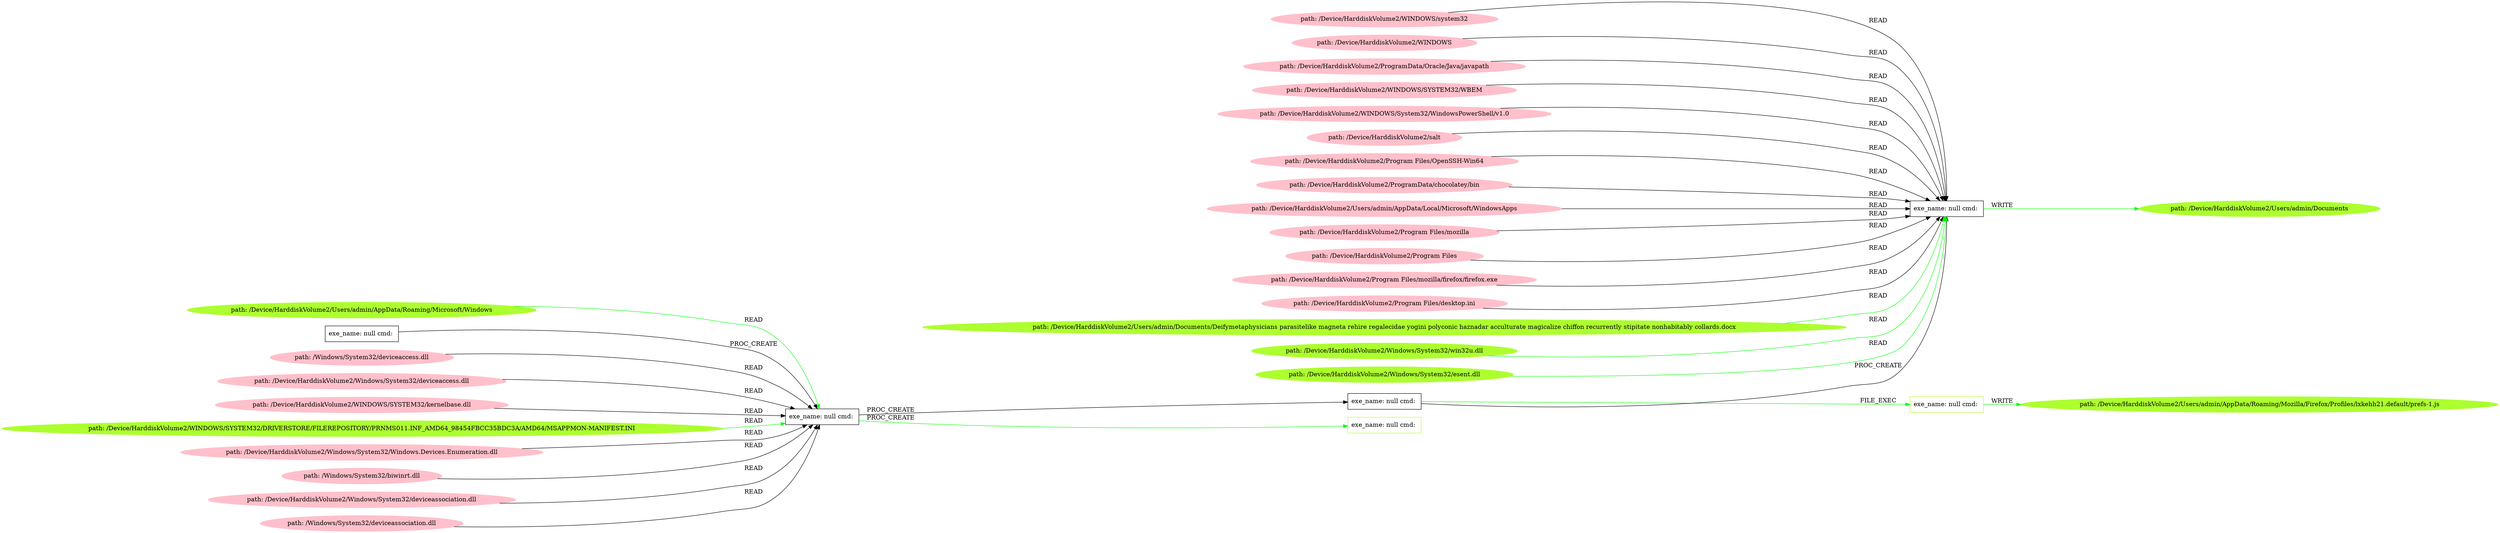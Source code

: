 digraph {
	rankdir=LR
	23 [label="exe_name: null cmd: " color=black shape=box style=solid]
	38 [label="exe_name: null cmd: " color=greenyellow shape=box style=solid]
	23 -> 38 [label=FILE_EXEC color=green]
	35 [label="path: /Device/HarddiskVolume2/Users/admin/AppData/Roaming/Microsoft/Windows" color=greenyellow shape=oval style=filled]
	19 [label="exe_name: null cmd: " color=black shape=box style=solid]
	35 -> 19 [label=READ color=green]
	27 [label="exe_name: null cmd: " color=black shape=box style=solid]
	19 [label="exe_name: null cmd: " color=black shape=box style=solid]
	27 -> 19 [label=PROC_CREATE color=black]
	28 [label="path: /Windows/System32/deviceaccess.dll" color=pink shape=oval style=filled]
	19 [label="exe_name: null cmd: " color=black shape=box style=solid]
	28 -> 19 [label=READ color=black]
	17 [label="path: /Device/HarddiskVolume2/Windows/System32/deviceaccess.dll" color=pink shape=oval style=filled]
	19 [label="exe_name: null cmd: " color=black shape=box style=solid]
	17 -> 19 [label=READ color=black]
	2 [label="path: /Device/HarddiskVolume2/WINDOWS/SYSTEM32/kernelbase.dll" color=pink shape=oval style=filled]
	19 [label="exe_name: null cmd: " color=black shape=box style=solid]
	2 -> 19 [label=READ color=black]
	36 [label="path: /Device/HarddiskVolume2/WINDOWS/SYSTEM32/DRIVERSTORE/FILEREPOSITORY/PRNMS011.INF_AMD64_98454FBCC35BDC3A/AMD64/MSAPPMON-MANIFEST.INI" color=greenyellow shape=oval style=filled]
	19 [label="exe_name: null cmd: " color=black shape=box style=solid]
	36 -> 19 [label=READ color=green]
	7 [label="path: /Device/HarddiskVolume2/Windows/System32/Windows.Devices.Enumeration.dll" color=pink shape=oval style=filled]
	19 [label="exe_name: null cmd: " color=black shape=box style=solid]
	7 -> 19 [label=READ color=black]
	11 [label="path: /Windows/System32/biwinrt.dll" color=pink shape=oval style=filled]
	19 [label="exe_name: null cmd: " color=black shape=box style=solid]
	11 -> 19 [label=READ color=black]
	14 [label="path: /Device/HarddiskVolume2/Windows/System32/deviceassociation.dll" color=pink shape=oval style=filled]
	19 [label="exe_name: null cmd: " color=black shape=box style=solid]
	14 -> 19 [label=READ color=black]
	20 [label="path: /Windows/System32/deviceassociation.dll" color=pink shape=oval style=filled]
	19 [label="exe_name: null cmd: " color=black shape=box style=solid]
	20 -> 19 [label=READ color=black]
	19 [label="exe_name: null cmd: " color=black shape=box style=solid]
	23 [label="exe_name: null cmd: " color=black shape=box style=solid]
	19 -> 23 [label=PROC_CREATE color=black]
	23 [label="exe_name: null cmd: " color=black shape=box style=solid]
	0 [label="exe_name: null cmd: " color=black shape=box style=solid]
	23 -> 0 [label=PROC_CREATE color=black]
	29 [label="path: /Device/HarddiskVolume2/WINDOWS/system32" color=pink shape=oval style=filled]
	0 [label="exe_name: null cmd: " color=black shape=box style=solid]
	29 -> 0 [label=READ color=black]
	15 [label="path: /Device/HarddiskVolume2/WINDOWS" color=pink shape=oval style=filled]
	0 [label="exe_name: null cmd: " color=black shape=box style=solid]
	15 -> 0 [label=READ color=black]
	12 [label="path: /Device/HarddiskVolume2/ProgramData/Oracle/Java/javapath" color=pink shape=oval style=filled]
	0 [label="exe_name: null cmd: " color=black shape=box style=solid]
	12 -> 0 [label=READ color=black]
	13 [label="path: /Device/HarddiskVolume2/WINDOWS/SYSTEM32/WBEM" color=pink shape=oval style=filled]
	0 [label="exe_name: null cmd: " color=black shape=box style=solid]
	13 -> 0 [label=READ color=black]
	4 [label="path: /Device/HarddiskVolume2/WINDOWS/System32/WindowsPowerShell/v1.0" color=pink shape=oval style=filled]
	0 [label="exe_name: null cmd: " color=black shape=box style=solid]
	4 -> 0 [label=READ color=black]
	25 [label="path: /Device/HarddiskVolume2/salt" color=pink shape=oval style=filled]
	0 [label="exe_name: null cmd: " color=black shape=box style=solid]
	25 -> 0 [label=READ color=black]
	26 [label="path: /Device/HarddiskVolume2/Program Files/OpenSSH-Win64" color=pink shape=oval style=filled]
	0 [label="exe_name: null cmd: " color=black shape=box style=solid]
	26 -> 0 [label=READ color=black]
	10 [label="path: /Device/HarddiskVolume2/ProgramData/chocolatey/bin" color=pink shape=oval style=filled]
	0 [label="exe_name: null cmd: " color=black shape=box style=solid]
	10 -> 0 [label=READ color=black]
	24 [label="path: /Device/HarddiskVolume2/Users/admin/AppData/Local/Microsoft/WindowsApps" color=pink shape=oval style=filled]
	0 [label="exe_name: null cmd: " color=black shape=box style=solid]
	24 -> 0 [label=READ color=black]
	3 [label="path: /Device/HarddiskVolume2/Program Files/mozilla" color=pink shape=oval style=filled]
	0 [label="exe_name: null cmd: " color=black shape=box style=solid]
	3 -> 0 [label=READ color=black]
	8 [label="path: /Device/HarddiskVolume2/Program Files" color=pink shape=oval style=filled]
	0 [label="exe_name: null cmd: " color=black shape=box style=solid]
	8 -> 0 [label=READ color=black]
	33 [label="path: /Device/HarddiskVolume2/Program Files/mozilla/firefox/firefox.exe" color=pink shape=oval style=filled]
	0 [label="exe_name: null cmd: " color=black shape=box style=solid]
	33 -> 0 [label=READ color=black]
	16 [label="path: /Device/HarddiskVolume2/Program Files/desktop.ini" color=pink shape=oval style=filled]
	0 [label="exe_name: null cmd: " color=black shape=box style=solid]
	16 -> 0 [label=READ color=black]
	40 [label="path: /Device/HarddiskVolume2/Users/admin/Documents/Deifymetaphysicians parasitelike magneta rehire regalecidae yogini polyconic haznadar acculturate magicalize chiffon recurrently stipitate nonhabitably collards.docx" color=greenyellow shape=oval style=filled]
	0 [label="exe_name: null cmd: " color=black shape=box style=solid]
	40 -> 0 [label=READ color=green]
	38 [label="exe_name: null cmd: " color=greenyellow shape=box style=solid]
	39 [label="path: /Device/HarddiskVolume2/Users/admin/AppData/Roaming/Mozilla/Firefox/Profiles/lxkehh21.default/prefs-1.js" color=greenyellow shape=oval style=filled]
	38 -> 39 [label=WRITE color=green]
	0 [label="exe_name: null cmd: " color=black shape=box style=solid]
	41 [label="path: /Device/HarddiskVolume2/Users/admin/Documents" color=greenyellow shape=oval style=filled]
	0 -> 41 [label=WRITE color=green]
	19 [label="exe_name: null cmd: " color=black shape=box style=solid]
	37 [label="exe_name: null cmd: " color=greenyellow shape=box style=solid]
	19 -> 37 [label=PROC_CREATE color=green]
	43 [label="path: /Device/HarddiskVolume2/Windows/System32/win32u.dll" color=greenyellow shape=oval style=filled]
	0 [label="exe_name: null cmd: " color=black shape=box style=solid]
	43 -> 0 [label=READ color=green]
	42 [label="path: /Device/HarddiskVolume2/Windows/System32/esent.dll" color=greenyellow shape=oval style=filled]
	0 [label="exe_name: null cmd: " color=black shape=box style=solid]
	42 -> 0 [label=READ color=green]
}
